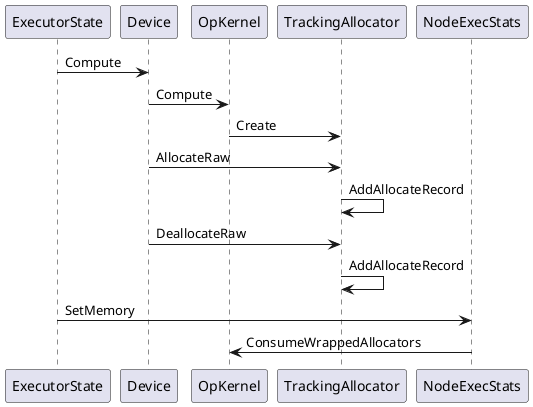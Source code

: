 @startuml
ExecutorState -> Device: Compute
Device -> OpKernel: Compute
OpKernel -> TrackingAllocator: Create
Device -> TrackingAllocator: AllocateRaw
TrackingAllocator -> TrackingAllocator: AddAllocateRecord
Device -> TrackingAllocator: DeallocateRaw
TrackingAllocator -> TrackingAllocator: AddAllocateRecord
ExecutorState -> NodeExecStats: SetMemory
NodeExecStats -> OpKernel: ConsumeWrappedAllocators
@enduml